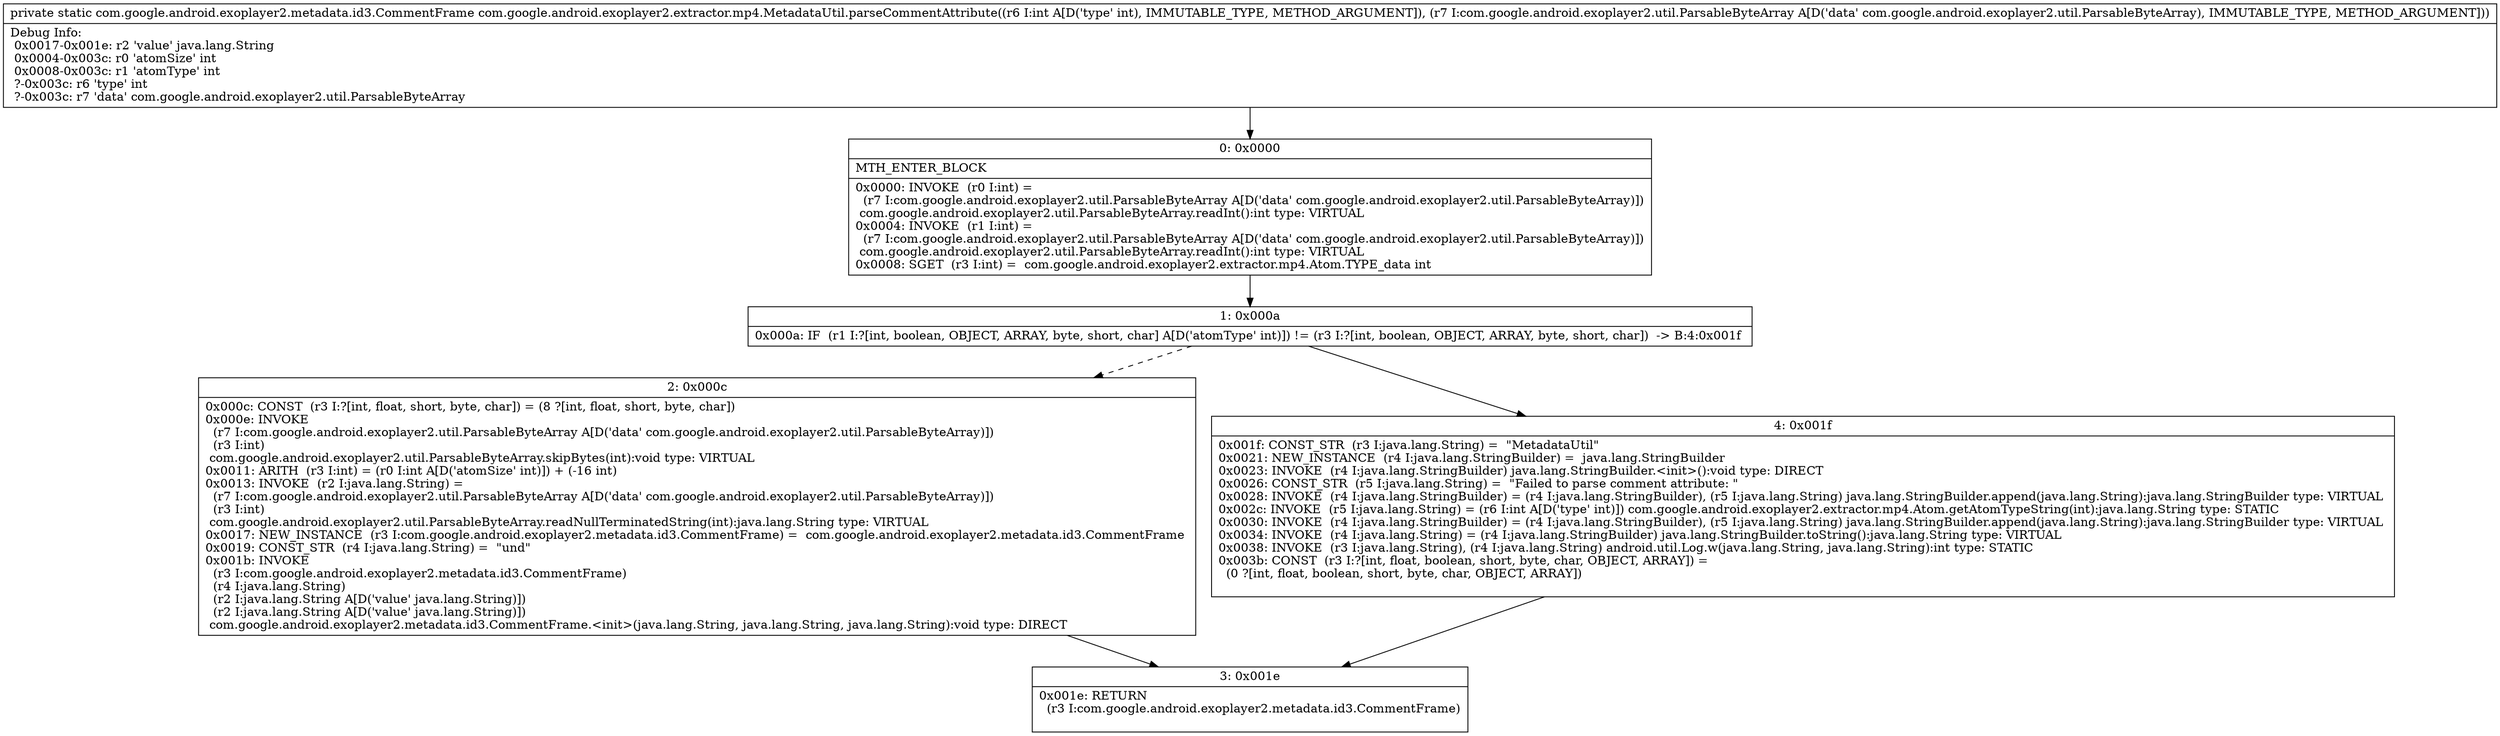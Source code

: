 digraph "CFG forcom.google.android.exoplayer2.extractor.mp4.MetadataUtil.parseCommentAttribute(ILcom\/google\/android\/exoplayer2\/util\/ParsableByteArray;)Lcom\/google\/android\/exoplayer2\/metadata\/id3\/CommentFrame;" {
Node_0 [shape=record,label="{0\:\ 0x0000|MTH_ENTER_BLOCK\l|0x0000: INVOKE  (r0 I:int) = \l  (r7 I:com.google.android.exoplayer2.util.ParsableByteArray A[D('data' com.google.android.exoplayer2.util.ParsableByteArray)])\l com.google.android.exoplayer2.util.ParsableByteArray.readInt():int type: VIRTUAL \l0x0004: INVOKE  (r1 I:int) = \l  (r7 I:com.google.android.exoplayer2.util.ParsableByteArray A[D('data' com.google.android.exoplayer2.util.ParsableByteArray)])\l com.google.android.exoplayer2.util.ParsableByteArray.readInt():int type: VIRTUAL \l0x0008: SGET  (r3 I:int) =  com.google.android.exoplayer2.extractor.mp4.Atom.TYPE_data int \l}"];
Node_1 [shape=record,label="{1\:\ 0x000a|0x000a: IF  (r1 I:?[int, boolean, OBJECT, ARRAY, byte, short, char] A[D('atomType' int)]) != (r3 I:?[int, boolean, OBJECT, ARRAY, byte, short, char])  \-\> B:4:0x001f \l}"];
Node_2 [shape=record,label="{2\:\ 0x000c|0x000c: CONST  (r3 I:?[int, float, short, byte, char]) = (8 ?[int, float, short, byte, char]) \l0x000e: INVOKE  \l  (r7 I:com.google.android.exoplayer2.util.ParsableByteArray A[D('data' com.google.android.exoplayer2.util.ParsableByteArray)])\l  (r3 I:int)\l com.google.android.exoplayer2.util.ParsableByteArray.skipBytes(int):void type: VIRTUAL \l0x0011: ARITH  (r3 I:int) = (r0 I:int A[D('atomSize' int)]) + (\-16 int) \l0x0013: INVOKE  (r2 I:java.lang.String) = \l  (r7 I:com.google.android.exoplayer2.util.ParsableByteArray A[D('data' com.google.android.exoplayer2.util.ParsableByteArray)])\l  (r3 I:int)\l com.google.android.exoplayer2.util.ParsableByteArray.readNullTerminatedString(int):java.lang.String type: VIRTUAL \l0x0017: NEW_INSTANCE  (r3 I:com.google.android.exoplayer2.metadata.id3.CommentFrame) =  com.google.android.exoplayer2.metadata.id3.CommentFrame \l0x0019: CONST_STR  (r4 I:java.lang.String) =  \"und\" \l0x001b: INVOKE  \l  (r3 I:com.google.android.exoplayer2.metadata.id3.CommentFrame)\l  (r4 I:java.lang.String)\l  (r2 I:java.lang.String A[D('value' java.lang.String)])\l  (r2 I:java.lang.String A[D('value' java.lang.String)])\l com.google.android.exoplayer2.metadata.id3.CommentFrame.\<init\>(java.lang.String, java.lang.String, java.lang.String):void type: DIRECT \l}"];
Node_3 [shape=record,label="{3\:\ 0x001e|0x001e: RETURN  \l  (r3 I:com.google.android.exoplayer2.metadata.id3.CommentFrame)\l \l}"];
Node_4 [shape=record,label="{4\:\ 0x001f|0x001f: CONST_STR  (r3 I:java.lang.String) =  \"MetadataUtil\" \l0x0021: NEW_INSTANCE  (r4 I:java.lang.StringBuilder) =  java.lang.StringBuilder \l0x0023: INVOKE  (r4 I:java.lang.StringBuilder) java.lang.StringBuilder.\<init\>():void type: DIRECT \l0x0026: CONST_STR  (r5 I:java.lang.String) =  \"Failed to parse comment attribute: \" \l0x0028: INVOKE  (r4 I:java.lang.StringBuilder) = (r4 I:java.lang.StringBuilder), (r5 I:java.lang.String) java.lang.StringBuilder.append(java.lang.String):java.lang.StringBuilder type: VIRTUAL \l0x002c: INVOKE  (r5 I:java.lang.String) = (r6 I:int A[D('type' int)]) com.google.android.exoplayer2.extractor.mp4.Atom.getAtomTypeString(int):java.lang.String type: STATIC \l0x0030: INVOKE  (r4 I:java.lang.StringBuilder) = (r4 I:java.lang.StringBuilder), (r5 I:java.lang.String) java.lang.StringBuilder.append(java.lang.String):java.lang.StringBuilder type: VIRTUAL \l0x0034: INVOKE  (r4 I:java.lang.String) = (r4 I:java.lang.StringBuilder) java.lang.StringBuilder.toString():java.lang.String type: VIRTUAL \l0x0038: INVOKE  (r3 I:java.lang.String), (r4 I:java.lang.String) android.util.Log.w(java.lang.String, java.lang.String):int type: STATIC \l0x003b: CONST  (r3 I:?[int, float, boolean, short, byte, char, OBJECT, ARRAY]) = \l  (0 ?[int, float, boolean, short, byte, char, OBJECT, ARRAY])\l \l}"];
MethodNode[shape=record,label="{private static com.google.android.exoplayer2.metadata.id3.CommentFrame com.google.android.exoplayer2.extractor.mp4.MetadataUtil.parseCommentAttribute((r6 I:int A[D('type' int), IMMUTABLE_TYPE, METHOD_ARGUMENT]), (r7 I:com.google.android.exoplayer2.util.ParsableByteArray A[D('data' com.google.android.exoplayer2.util.ParsableByteArray), IMMUTABLE_TYPE, METHOD_ARGUMENT]))  | Debug Info:\l  0x0017\-0x001e: r2 'value' java.lang.String\l  0x0004\-0x003c: r0 'atomSize' int\l  0x0008\-0x003c: r1 'atomType' int\l  ?\-0x003c: r6 'type' int\l  ?\-0x003c: r7 'data' com.google.android.exoplayer2.util.ParsableByteArray\l}"];
MethodNode -> Node_0;
Node_0 -> Node_1;
Node_1 -> Node_2[style=dashed];
Node_1 -> Node_4;
Node_2 -> Node_3;
Node_4 -> Node_3;
}


